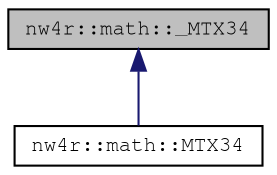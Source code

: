 digraph "nw4r::math::_MTX34"
{
 // LATEX_PDF_SIZE
  edge [fontname="FreeMono",fontsize="10",labelfontname="FreeMono",labelfontsize="10"];
  node [fontname="FreeMono",fontsize="10",shape=record];
  Node1 [label="nw4r::math::_MTX34",height=0.2,width=0.4,color="black", fillcolor="grey75", style="filled", fontcolor="black",tooltip=" "];
  Node1 -> Node2 [dir="back",color="midnightblue",fontsize="10",style="solid",fontname="FreeMono"];
  Node2 [label="nw4r::math::MTX34",height=0.2,width=0.4,color="black", fillcolor="white", style="filled",URL="$structnw4r_1_1math_1_1_m_t_x34.html",tooltip=" "];
}
